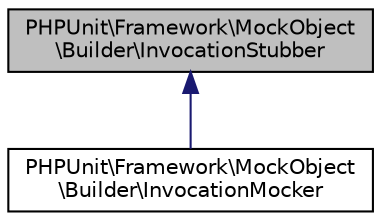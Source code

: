 digraph "PHPUnit\Framework\MockObject\Builder\InvocationStubber"
{
  edge [fontname="Helvetica",fontsize="10",labelfontname="Helvetica",labelfontsize="10"];
  node [fontname="Helvetica",fontsize="10",shape=record];
  Node0 [label="PHPUnit\\Framework\\MockObject\l\\Builder\\InvocationStubber",height=0.2,width=0.4,color="black", fillcolor="grey75", style="filled", fontcolor="black"];
  Node0 -> Node1 [dir="back",color="midnightblue",fontsize="10",style="solid",fontname="Helvetica"];
  Node1 [label="PHPUnit\\Framework\\MockObject\l\\Builder\\InvocationMocker",height=0.2,width=0.4,color="black", fillcolor="white", style="filled",URL="$classPHPUnit_1_1Framework_1_1MockObject_1_1Builder_1_1InvocationMocker.html"];
}
